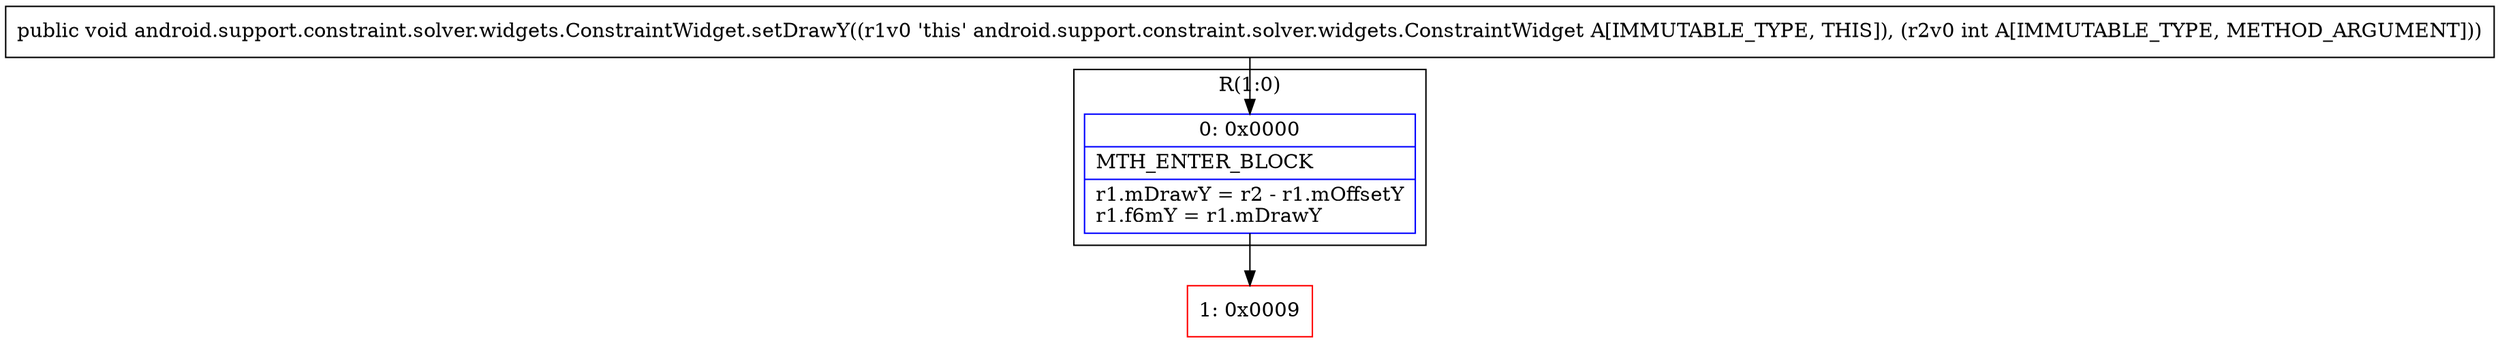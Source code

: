 digraph "CFG forandroid.support.constraint.solver.widgets.ConstraintWidget.setDrawY(I)V" {
subgraph cluster_Region_1332924883 {
label = "R(1:0)";
node [shape=record,color=blue];
Node_0 [shape=record,label="{0\:\ 0x0000|MTH_ENTER_BLOCK\l|r1.mDrawY = r2 \- r1.mOffsetY\lr1.f6mY = r1.mDrawY\l}"];
}
Node_1 [shape=record,color=red,label="{1\:\ 0x0009}"];
MethodNode[shape=record,label="{public void android.support.constraint.solver.widgets.ConstraintWidget.setDrawY((r1v0 'this' android.support.constraint.solver.widgets.ConstraintWidget A[IMMUTABLE_TYPE, THIS]), (r2v0 int A[IMMUTABLE_TYPE, METHOD_ARGUMENT])) }"];
MethodNode -> Node_0;
Node_0 -> Node_1;
}

